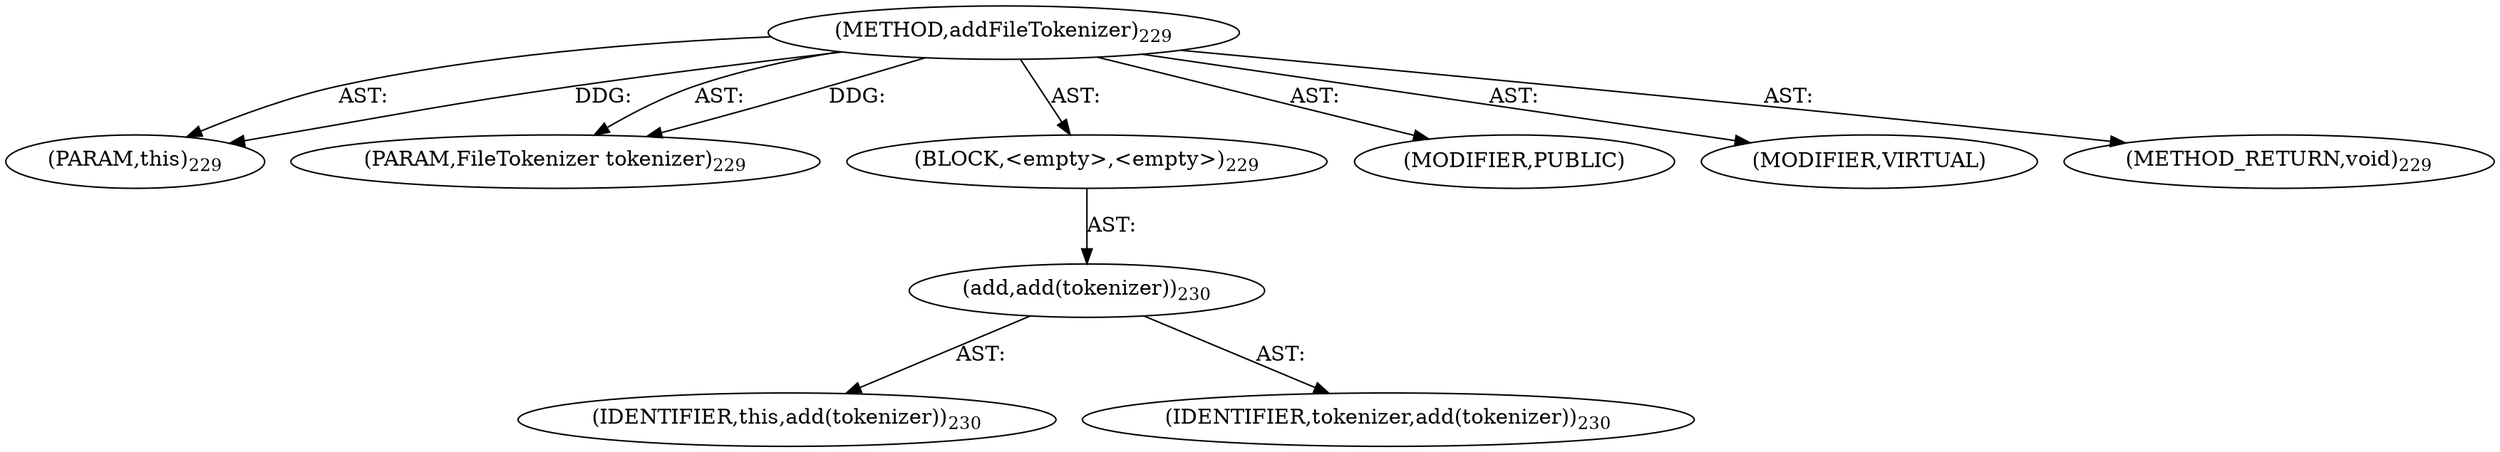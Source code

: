 digraph "addFileTokenizer" {  
"111669149704" [label = <(METHOD,addFileTokenizer)<SUB>229</SUB>> ]
"115964116996" [label = <(PARAM,this)<SUB>229</SUB>> ]
"115964117035" [label = <(PARAM,FileTokenizer tokenizer)<SUB>229</SUB>> ]
"25769803794" [label = <(BLOCK,&lt;empty&gt;,&lt;empty&gt;)<SUB>229</SUB>> ]
"30064771186" [label = <(add,add(tokenizer))<SUB>230</SUB>> ]
"68719476740" [label = <(IDENTIFIER,this,add(tokenizer))<SUB>230</SUB>> ]
"68719476839" [label = <(IDENTIFIER,tokenizer,add(tokenizer))<SUB>230</SUB>> ]
"133143986200" [label = <(MODIFIER,PUBLIC)> ]
"133143986201" [label = <(MODIFIER,VIRTUAL)> ]
"128849018888" [label = <(METHOD_RETURN,void)<SUB>229</SUB>> ]
  "111669149704" -> "115964116996"  [ label = "AST: "] 
  "111669149704" -> "115964117035"  [ label = "AST: "] 
  "111669149704" -> "25769803794"  [ label = "AST: "] 
  "111669149704" -> "133143986200"  [ label = "AST: "] 
  "111669149704" -> "133143986201"  [ label = "AST: "] 
  "111669149704" -> "128849018888"  [ label = "AST: "] 
  "25769803794" -> "30064771186"  [ label = "AST: "] 
  "30064771186" -> "68719476740"  [ label = "AST: "] 
  "30064771186" -> "68719476839"  [ label = "AST: "] 
  "111669149704" -> "115964116996"  [ label = "DDG: "] 
  "111669149704" -> "115964117035"  [ label = "DDG: "] 
}
